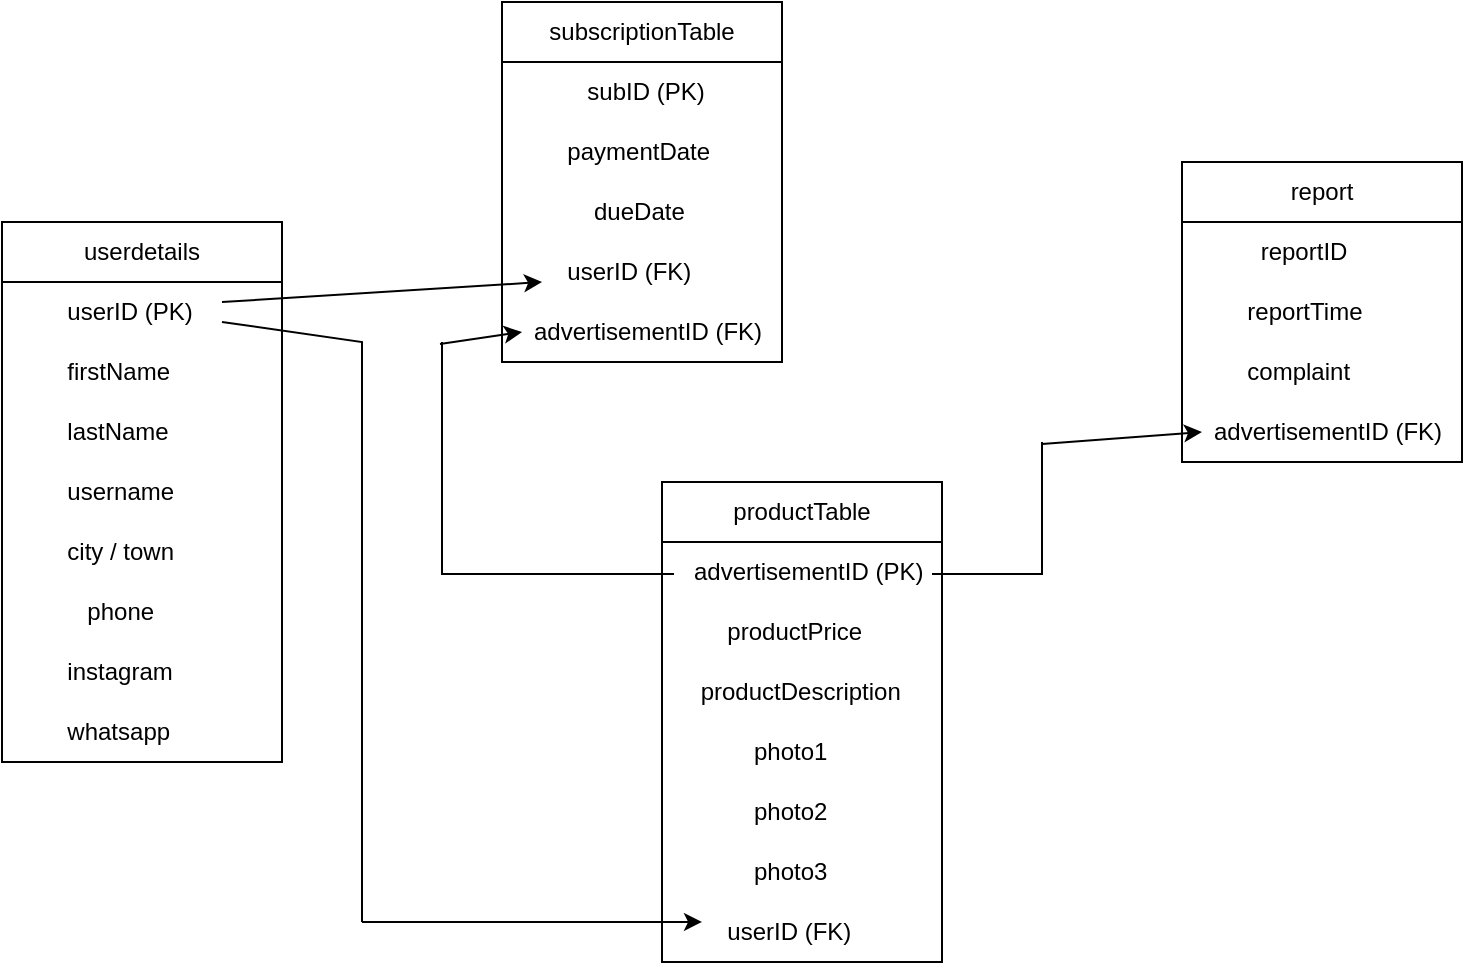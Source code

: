 <mxfile version="20.8.16" type="device"><diagram name="Page-1" id="4V7GrGaJ20Zq5_e0HyGy"><mxGraphModel dx="864" dy="516" grid="1" gridSize="10" guides="1" tooltips="1" connect="1" arrows="1" fold="1" page="1" pageScale="1" pageWidth="850" pageHeight="1100" math="0" shadow="0"><root><mxCell id="0"/><mxCell id="1" parent="0"/><mxCell id="a0g5LqW5SSO2FYz8BKnO-1" value="userdetails" style="swimlane;fontStyle=0;childLayout=stackLayout;horizontal=1;startSize=30;horizontalStack=0;resizeParent=1;resizeParentMax=0;resizeLast=0;collapsible=1;marginBottom=0;whiteSpace=wrap;html=1;" vertex="1" parent="1"><mxGeometry x="40" y="230" width="140" height="270" as="geometry"/></mxCell><mxCell id="a0g5LqW5SSO2FYz8BKnO-34" value="" style="endArrow=none;html=1;rounded=0;" edge="1" parent="a0g5LqW5SSO2FYz8BKnO-1"><mxGeometry width="50" height="50" relative="1" as="geometry"><mxPoint x="110" y="50" as="sourcePoint"/><mxPoint x="180" y="350" as="targetPoint"/><Array as="points"><mxPoint x="180" y="60"/></Array></mxGeometry></mxCell><mxCell id="a0g5LqW5SSO2FYz8BKnO-2" value="&lt;span style=&quot;white-space: pre;&quot;&gt;&#9;&lt;/span&gt;userID (PK)" style="text;strokeColor=none;fillColor=none;align=left;verticalAlign=middle;spacingLeft=4;spacingRight=4;overflow=hidden;points=[[0,0.5],[1,0.5]];portConstraint=eastwest;rotatable=0;whiteSpace=wrap;html=1;" vertex="1" parent="a0g5LqW5SSO2FYz8BKnO-1"><mxGeometry y="30" width="140" height="30" as="geometry"/></mxCell><mxCell id="a0g5LqW5SSO2FYz8BKnO-3" value="&lt;span style=&quot;white-space: pre;&quot;&gt;&#9;&lt;/span&gt;firstName" style="text;strokeColor=none;fillColor=none;align=left;verticalAlign=middle;spacingLeft=4;spacingRight=4;overflow=hidden;points=[[0,0.5],[1,0.5]];portConstraint=eastwest;rotatable=0;whiteSpace=wrap;html=1;" vertex="1" parent="a0g5LqW5SSO2FYz8BKnO-1"><mxGeometry y="60" width="140" height="30" as="geometry"/></mxCell><mxCell id="a0g5LqW5SSO2FYz8BKnO-4" value="&lt;span style=&quot;white-space: pre;&quot;&gt;&#9;&lt;/span&gt;lastName" style="text;strokeColor=none;fillColor=none;align=left;verticalAlign=middle;spacingLeft=4;spacingRight=4;overflow=hidden;points=[[0,0.5],[1,0.5]];portConstraint=eastwest;rotatable=0;whiteSpace=wrap;html=1;" vertex="1" parent="a0g5LqW5SSO2FYz8BKnO-1"><mxGeometry y="90" width="140" height="30" as="geometry"/></mxCell><mxCell id="a0g5LqW5SSO2FYz8BKnO-5" value="&lt;span style=&quot;white-space: pre;&quot;&gt;&#9;&lt;/span&gt;username" style="text;strokeColor=none;fillColor=none;align=left;verticalAlign=middle;spacingLeft=4;spacingRight=4;overflow=hidden;points=[[0,0.5],[1,0.5]];portConstraint=eastwest;rotatable=0;whiteSpace=wrap;html=1;" vertex="1" parent="a0g5LqW5SSO2FYz8BKnO-1"><mxGeometry y="120" width="140" height="30" as="geometry"/></mxCell><mxCell id="a0g5LqW5SSO2FYz8BKnO-6" value="&lt;span style=&quot;white-space: pre;&quot;&gt;&#9;&lt;/span&gt;city / town" style="text;strokeColor=none;fillColor=none;align=left;verticalAlign=middle;spacingLeft=4;spacingRight=4;overflow=hidden;points=[[0,0.5],[1,0.5]];portConstraint=eastwest;rotatable=0;whiteSpace=wrap;html=1;" vertex="1" parent="a0g5LqW5SSO2FYz8BKnO-1"><mxGeometry y="150" width="140" height="30" as="geometry"/></mxCell><mxCell id="a0g5LqW5SSO2FYz8BKnO-7" value="&lt;span style=&quot;white-space: pre;&quot;&gt;&#9;&lt;/span&gt;&amp;nbsp; &amp;nbsp;phone" style="text;strokeColor=none;fillColor=none;align=left;verticalAlign=middle;spacingLeft=4;spacingRight=4;overflow=hidden;points=[[0,0.5],[1,0.5]];portConstraint=eastwest;rotatable=0;whiteSpace=wrap;html=1;" vertex="1" parent="a0g5LqW5SSO2FYz8BKnO-1"><mxGeometry y="180" width="140" height="30" as="geometry"/></mxCell><mxCell id="a0g5LqW5SSO2FYz8BKnO-8" value="&lt;span style=&quot;white-space: pre;&quot;&gt;&#9;&lt;/span&gt;instagram" style="text;strokeColor=none;fillColor=none;align=left;verticalAlign=middle;spacingLeft=4;spacingRight=4;overflow=hidden;points=[[0,0.5],[1,0.5]];portConstraint=eastwest;rotatable=0;whiteSpace=wrap;html=1;" vertex="1" parent="a0g5LqW5SSO2FYz8BKnO-1"><mxGeometry y="210" width="140" height="30" as="geometry"/></mxCell><mxCell id="a0g5LqW5SSO2FYz8BKnO-9" value="&lt;span style=&quot;white-space: pre;&quot;&gt;&#9;&lt;/span&gt;whatsapp" style="text;strokeColor=none;fillColor=none;align=left;verticalAlign=middle;spacingLeft=4;spacingRight=4;overflow=hidden;points=[[0,0.5],[1,0.5]];portConstraint=eastwest;rotatable=0;whiteSpace=wrap;html=1;" vertex="1" parent="a0g5LqW5SSO2FYz8BKnO-1"><mxGeometry y="240" width="140" height="30" as="geometry"/></mxCell><mxCell id="a0g5LqW5SSO2FYz8BKnO-10" value="subscriptionTable" style="swimlane;fontStyle=0;childLayout=stackLayout;horizontal=1;startSize=30;horizontalStack=0;resizeParent=1;resizeParentMax=0;resizeLast=0;collapsible=1;marginBottom=0;whiteSpace=wrap;html=1;" vertex="1" parent="1"><mxGeometry x="290" y="120" width="140" height="180" as="geometry"/></mxCell><mxCell id="a0g5LqW5SSO2FYz8BKnO-11" value="&lt;span style=&quot;white-space: pre;&quot;&gt;&#9;&lt;/span&gt;&amp;nbsp; &amp;nbsp;subID (PK)" style="text;strokeColor=none;fillColor=none;align=left;verticalAlign=middle;spacingLeft=4;spacingRight=4;overflow=hidden;points=[[0,0.5],[1,0.5]];portConstraint=eastwest;rotatable=0;whiteSpace=wrap;html=1;" vertex="1" parent="a0g5LqW5SSO2FYz8BKnO-10"><mxGeometry y="30" width="140" height="30" as="geometry"/></mxCell><mxCell id="a0g5LqW5SSO2FYz8BKnO-12" value="&lt;span style=&quot;white-space: pre;&quot;&gt;&#9;&lt;/span&gt;paymentDate" style="text;strokeColor=none;fillColor=none;align=left;verticalAlign=middle;spacingLeft=4;spacingRight=4;overflow=hidden;points=[[0,0.5],[1,0.5]];portConstraint=eastwest;rotatable=0;whiteSpace=wrap;html=1;" vertex="1" parent="a0g5LqW5SSO2FYz8BKnO-10"><mxGeometry y="60" width="140" height="30" as="geometry"/></mxCell><mxCell id="a0g5LqW5SSO2FYz8BKnO-13" value="&lt;span style=&quot;white-space: pre;&quot;&gt;&#9;&lt;/span&gt;&amp;nbsp; &amp;nbsp; dueDate" style="text;strokeColor=none;fillColor=none;align=left;verticalAlign=middle;spacingLeft=4;spacingRight=4;overflow=hidden;points=[[0,0.5],[1,0.5]];portConstraint=eastwest;rotatable=0;whiteSpace=wrap;html=1;" vertex="1" parent="a0g5LqW5SSO2FYz8BKnO-10"><mxGeometry y="90" width="140" height="30" as="geometry"/></mxCell><mxCell id="a0g5LqW5SSO2FYz8BKnO-14" value="&lt;span style=&quot;white-space: pre;&quot;&gt;&#9;&lt;/span&gt;userID (FK)" style="text;strokeColor=none;fillColor=none;align=left;verticalAlign=middle;spacingLeft=4;spacingRight=4;overflow=hidden;points=[[0,0.5],[1,0.5]];portConstraint=eastwest;rotatable=0;whiteSpace=wrap;html=1;" vertex="1" parent="a0g5LqW5SSO2FYz8BKnO-10"><mxGeometry y="120" width="140" height="30" as="geometry"/></mxCell><mxCell id="a0g5LqW5SSO2FYz8BKnO-15" value="&amp;nbsp; &amp;nbsp;advertisementID (FK)" style="text;strokeColor=none;fillColor=none;align=left;verticalAlign=middle;spacingLeft=4;spacingRight=4;overflow=hidden;points=[[0,0.5],[1,0.5]];portConstraint=eastwest;rotatable=0;whiteSpace=wrap;html=1;" vertex="1" parent="a0g5LqW5SSO2FYz8BKnO-10"><mxGeometry y="150" width="140" height="30" as="geometry"/></mxCell><mxCell id="a0g5LqW5SSO2FYz8BKnO-16" value="report" style="swimlane;fontStyle=0;childLayout=stackLayout;horizontal=1;startSize=30;horizontalStack=0;resizeParent=1;resizeParentMax=0;resizeLast=0;collapsible=1;marginBottom=0;whiteSpace=wrap;html=1;" vertex="1" parent="1"><mxGeometry x="630" y="200" width="140" height="150" as="geometry"/></mxCell><mxCell id="a0g5LqW5SSO2FYz8BKnO-17" value="&lt;span style=&quot;white-space: pre;&quot;&gt;&#9;&lt;/span&gt;&amp;nbsp; reportID" style="text;strokeColor=none;fillColor=none;align=left;verticalAlign=middle;spacingLeft=4;spacingRight=4;overflow=hidden;points=[[0,0.5],[1,0.5]];portConstraint=eastwest;rotatable=0;whiteSpace=wrap;html=1;" vertex="1" parent="a0g5LqW5SSO2FYz8BKnO-16"><mxGeometry y="30" width="140" height="30" as="geometry"/></mxCell><mxCell id="a0g5LqW5SSO2FYz8BKnO-18" value="&lt;span style=&quot;white-space: pre;&quot;&gt;&#9;&lt;/span&gt;reportTime" style="text;strokeColor=none;fillColor=none;align=left;verticalAlign=middle;spacingLeft=4;spacingRight=4;overflow=hidden;points=[[0,0.5],[1,0.5]];portConstraint=eastwest;rotatable=0;whiteSpace=wrap;html=1;" vertex="1" parent="a0g5LqW5SSO2FYz8BKnO-16"><mxGeometry y="60" width="140" height="30" as="geometry"/></mxCell><mxCell id="a0g5LqW5SSO2FYz8BKnO-19" value="&lt;span style=&quot;white-space: pre;&quot;&gt;&#9;&lt;/span&gt;complaint" style="text;strokeColor=none;fillColor=none;align=left;verticalAlign=middle;spacingLeft=4;spacingRight=4;overflow=hidden;points=[[0,0.5],[1,0.5]];portConstraint=eastwest;rotatable=0;whiteSpace=wrap;html=1;" vertex="1" parent="a0g5LqW5SSO2FYz8BKnO-16"><mxGeometry y="90" width="140" height="30" as="geometry"/></mxCell><mxCell id="a0g5LqW5SSO2FYz8BKnO-24" value="&amp;nbsp; &amp;nbsp;advertisementID (FK)" style="text;strokeColor=none;fillColor=none;align=left;verticalAlign=middle;spacingLeft=4;spacingRight=4;overflow=hidden;points=[[0,0.5],[1,0.5]];portConstraint=eastwest;rotatable=0;whiteSpace=wrap;html=1;" vertex="1" parent="a0g5LqW5SSO2FYz8BKnO-16"><mxGeometry y="120" width="140" height="30" as="geometry"/></mxCell><mxCell id="a0g5LqW5SSO2FYz8BKnO-25" value="productTable" style="swimlane;fontStyle=0;childLayout=stackLayout;horizontal=1;startSize=30;horizontalStack=0;resizeParent=1;resizeParentMax=0;resizeLast=0;collapsible=1;marginBottom=0;whiteSpace=wrap;html=1;" vertex="1" parent="1"><mxGeometry x="370" y="360" width="140" height="240" as="geometry"/></mxCell><mxCell id="a0g5LqW5SSO2FYz8BKnO-26" value="&amp;nbsp; &amp;nbsp;advertisementID (PK)" style="text;strokeColor=none;fillColor=none;align=left;verticalAlign=middle;spacingLeft=4;spacingRight=4;overflow=hidden;points=[[0,0.5],[1,0.5]];portConstraint=eastwest;rotatable=0;whiteSpace=wrap;html=1;" vertex="1" parent="a0g5LqW5SSO2FYz8BKnO-25"><mxGeometry y="30" width="140" height="30" as="geometry"/></mxCell><mxCell id="a0g5LqW5SSO2FYz8BKnO-27" value="&lt;span style=&quot;white-space: pre;&quot;&gt;&#9;&lt;/span&gt;productPrice" style="text;strokeColor=none;fillColor=none;align=left;verticalAlign=middle;spacingLeft=4;spacingRight=4;overflow=hidden;points=[[0,0.5],[1,0.5]];portConstraint=eastwest;rotatable=0;whiteSpace=wrap;html=1;" vertex="1" parent="a0g5LqW5SSO2FYz8BKnO-25"><mxGeometry y="60" width="140" height="30" as="geometry"/></mxCell><mxCell id="a0g5LqW5SSO2FYz8BKnO-28" value="&amp;nbsp; &amp;nbsp; productDescription" style="text;strokeColor=none;fillColor=none;align=left;verticalAlign=middle;spacingLeft=4;spacingRight=4;overflow=hidden;points=[[0,0.5],[1,0.5]];portConstraint=eastwest;rotatable=0;whiteSpace=wrap;html=1;" vertex="1" parent="a0g5LqW5SSO2FYz8BKnO-25"><mxGeometry y="90" width="140" height="30" as="geometry"/></mxCell><mxCell id="a0g5LqW5SSO2FYz8BKnO-29" value="&lt;span style=&quot;white-space: pre;&quot;&gt;&#9;&lt;/span&gt;&amp;nbsp; &amp;nbsp; photo1" style="text;strokeColor=none;fillColor=none;align=left;verticalAlign=middle;spacingLeft=4;spacingRight=4;overflow=hidden;points=[[0,0.5],[1,0.5]];portConstraint=eastwest;rotatable=0;whiteSpace=wrap;html=1;" vertex="1" parent="a0g5LqW5SSO2FYz8BKnO-25"><mxGeometry y="120" width="140" height="30" as="geometry"/></mxCell><mxCell id="a0g5LqW5SSO2FYz8BKnO-30" value="&lt;span style=&quot;white-space: pre;&quot;&gt;&#9;&lt;/span&gt;&amp;nbsp; &amp;nbsp; photo2" style="text;strokeColor=none;fillColor=none;align=left;verticalAlign=middle;spacingLeft=4;spacingRight=4;overflow=hidden;points=[[0,0.5],[1,0.5]];portConstraint=eastwest;rotatable=0;whiteSpace=wrap;html=1;" vertex="1" parent="a0g5LqW5SSO2FYz8BKnO-25"><mxGeometry y="150" width="140" height="30" as="geometry"/></mxCell><mxCell id="a0g5LqW5SSO2FYz8BKnO-31" value="&lt;span style=&quot;white-space: pre;&quot;&gt;&#9;&lt;/span&gt;&amp;nbsp; &amp;nbsp; photo3" style="text;strokeColor=none;fillColor=none;align=left;verticalAlign=middle;spacingLeft=4;spacingRight=4;overflow=hidden;points=[[0,0.5],[1,0.5]];portConstraint=eastwest;rotatable=0;whiteSpace=wrap;html=1;" vertex="1" parent="a0g5LqW5SSO2FYz8BKnO-25"><mxGeometry y="180" width="140" height="30" as="geometry"/></mxCell><mxCell id="a0g5LqW5SSO2FYz8BKnO-32" value="&lt;span style=&quot;white-space: pre;&quot;&gt;&#9;&lt;/span&gt;userID (FK)" style="text;strokeColor=none;fillColor=none;align=left;verticalAlign=middle;spacingLeft=4;spacingRight=4;overflow=hidden;points=[[0,0.5],[1,0.5]];portConstraint=eastwest;rotatable=0;whiteSpace=wrap;html=1;" vertex="1" parent="a0g5LqW5SSO2FYz8BKnO-25"><mxGeometry y="210" width="140" height="30" as="geometry"/></mxCell><mxCell id="a0g5LqW5SSO2FYz8BKnO-33" value="" style="endArrow=classic;html=1;rounded=0;entryX=0.143;entryY=0.667;entryDx=0;entryDy=0;entryPerimeter=0;" edge="1" parent="1" target="a0g5LqW5SSO2FYz8BKnO-14"><mxGeometry width="50" height="50" relative="1" as="geometry"><mxPoint x="150" y="270" as="sourcePoint"/><mxPoint x="200" y="220" as="targetPoint"/></mxGeometry></mxCell><mxCell id="a0g5LqW5SSO2FYz8BKnO-35" value="" style="endArrow=classic;html=1;rounded=0;entryX=0.143;entryY=0.333;entryDx=0;entryDy=0;entryPerimeter=0;" edge="1" parent="1" target="a0g5LqW5SSO2FYz8BKnO-32"><mxGeometry width="50" height="50" relative="1" as="geometry"><mxPoint x="220" y="580" as="sourcePoint"/><mxPoint x="270" y="530" as="targetPoint"/></mxGeometry></mxCell><mxCell id="a0g5LqW5SSO2FYz8BKnO-37" value="" style="endArrow=classic;html=1;rounded=0;" edge="1" parent="1"><mxGeometry width="50" height="50" relative="1" as="geometry"><mxPoint x="560" y="341" as="sourcePoint"/><mxPoint x="640" y="335" as="targetPoint"/></mxGeometry></mxCell><mxCell id="a0g5LqW5SSO2FYz8BKnO-38" value="" style="endArrow=none;html=1;rounded=0;" edge="1" parent="1"><mxGeometry width="50" height="50" relative="1" as="geometry"><mxPoint x="505" y="406" as="sourcePoint"/><mxPoint x="560" y="340" as="targetPoint"/><Array as="points"><mxPoint x="560" y="406"/></Array></mxGeometry></mxCell><mxCell id="a0g5LqW5SSO2FYz8BKnO-41" value="" style="endArrow=none;html=1;rounded=0;" edge="1" parent="1"><mxGeometry width="50" height="50" relative="1" as="geometry"><mxPoint x="376" y="406" as="sourcePoint"/><mxPoint x="260" y="290" as="targetPoint"/><Array as="points"><mxPoint x="260" y="406"/></Array></mxGeometry></mxCell><mxCell id="a0g5LqW5SSO2FYz8BKnO-42" value="" style="endArrow=classic;html=1;rounded=0;" edge="1" parent="1"><mxGeometry width="50" height="50" relative="1" as="geometry"><mxPoint x="259" y="291" as="sourcePoint"/><mxPoint x="300" y="285" as="targetPoint"/></mxGeometry></mxCell></root></mxGraphModel></diagram></mxfile>